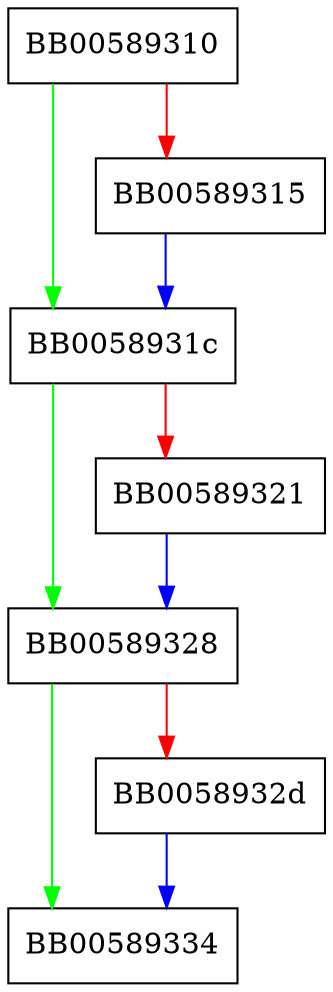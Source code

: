 digraph EC_KEY_METHOD_get_sign {
  node [shape="box"];
  graph [splines=ortho];
  BB00589310 -> BB0058931c [color="green"];
  BB00589310 -> BB00589315 [color="red"];
  BB00589315 -> BB0058931c [color="blue"];
  BB0058931c -> BB00589328 [color="green"];
  BB0058931c -> BB00589321 [color="red"];
  BB00589321 -> BB00589328 [color="blue"];
  BB00589328 -> BB00589334 [color="green"];
  BB00589328 -> BB0058932d [color="red"];
  BB0058932d -> BB00589334 [color="blue"];
}